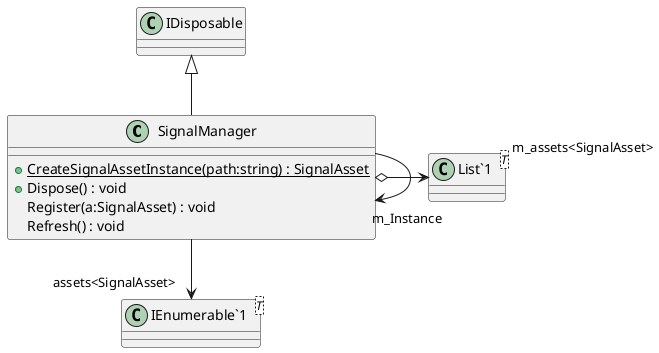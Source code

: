 @startuml
class SignalManager {
    + {static} CreateSignalAssetInstance(path:string) : SignalAsset
    + Dispose() : void
    Register(a:SignalAsset) : void
    Refresh() : void
}
class "List`1"<T> {
}
class "IEnumerable`1"<T> {
}
IDisposable <|-- SignalManager
SignalManager --> "m_Instance" SignalManager
SignalManager o-> "m_assets<SignalAsset>" "List`1"
SignalManager --> "assets<SignalAsset>" "IEnumerable`1"
@enduml

